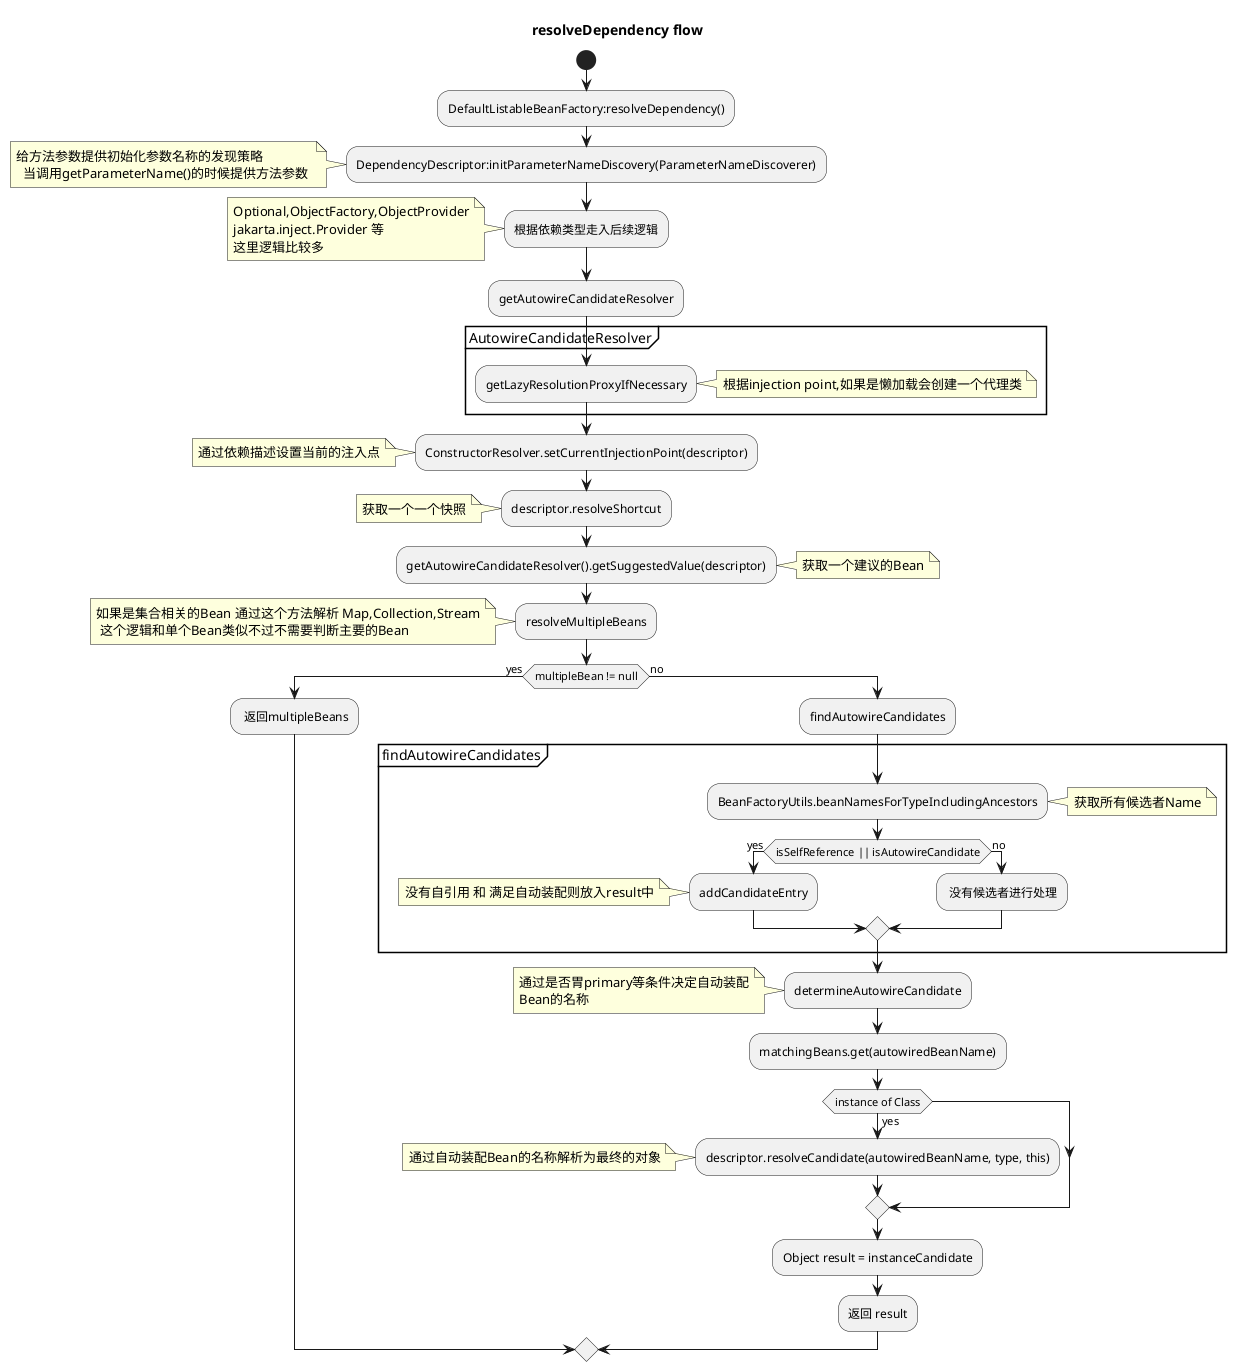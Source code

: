 @startuml resolveDependencyFlow
title resolveDependency flow
' !theme sketchy-outline
start
:DefaultListableBeanFactory:resolveDependency();
:DependencyDescriptor:initParameterNameDiscovery(ParameterNameDiscoverer);
note left
给方法参数提供初始化参数名称的发现策略
  当调用getParameterName()的时候提供方法参数 
end note
:根据依赖类型走入后续逻辑;
note left
   Optional,ObjectFactory,ObjectProvider
   jakarta.inject.Provider 等
   这里逻辑比较多 
end note
:getAutowireCandidateResolver;
partition AutowireCandidateResolver{

:getLazyResolutionProxyIfNecessary;
note right
  根据injection point,如果是懒加载会创建一个代理类
end note
}
:ConstructorResolver.setCurrentInjectionPoint(descriptor);
note left
通过依赖描述设置当前的注入点
end note
:descriptor.resolveShortcut;
note left
获取一个一个快照
end note
:getAutowireCandidateResolver().getSuggestedValue(descriptor);
note right
获取一个建议的Bean
end note
:resolveMultipleBeans;
note left
 如果是集合相关的Bean 通过这个方法解析 Map,Collection,Stream
  这个逻辑和单个Bean类似不过不需要判断主要的Bean
end note
if(multipleBean != null)then(yes)
: 返回multipleBeans;
else(no)
:findAutowireCandidates;
partition findAutowireCandidates{
  :BeanFactoryUtils.beanNamesForTypeIncludingAncestors;
note right
获取所有候选者Name
end note
if(isSelfReference || isAutowireCandidate) then(yes)
  :addCandidateEntry;
note left
没有自引用 和 满足自动装配则放入result中
end note
else(no)
 : 没有候选者进行处理;
endif
}
:determineAutowireCandidate;
note left
通过是否胃primary等条件决定自动装配
Bean的名称
end note
:matchingBeans.get(autowiredBeanName);
if(instance of Class)then(yes)
  :descriptor.resolveCandidate(autowiredBeanName, type, this);
  note left
  通过自动装配Bean的名称解析为最终的对象
  end note
endif
:Object result = instanceCandidate;
:返回 result;
@enduml